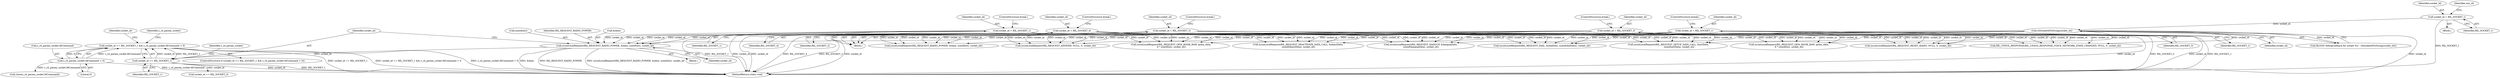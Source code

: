 digraph "0_Android_cd5f15f588a5d27e99ba12f057245bfe507f8c42@API" {
"1000394" [label="(Call,socket_id == RIL_SOCKET_1 && s_ril_param_socket.fdCommand > 0)"];
"1000395" [label="(Call,socket_id == RIL_SOCKET_1)"];
"1000386" [label="(Call,issueLocalRequest(RIL_REQUEST_RADIO_POWER, &data, sizeof(int), socket_id))"];
"1000356" [label="(Call,socket_id = RIL_SOCKET_4)"];
"1000143" [label="(Call,rilSocketIdToString(socket_id))"];
"1000134" [label="(Call,socket_id = RIL_SOCKET_1)"];
"1000346" [label="(Call,socket_id = RIL_SOCKET_2)"];
"1000341" [label="(Call,socket_id = RIL_SOCKET_1)"];
"1000361" [label="(Call,socket_id = RIL_SOCKET_1)"];
"1000351" [label="(Call,socket_id = RIL_SOCKET_3)"];
"1000398" [label="(Call,s_ril_param_socket.fdCommand > 0)"];
"1000394" [label="(Call,socket_id == RIL_SOCKET_1 && s_ril_param_socket.fdCommand > 0)"];
"1000392" [label="(Identifier,socket_id)"];
"1000418" [label="(Identifier,socket_id)"];
"1000397" [label="(Identifier,RIL_SOCKET_1)"];
"1000339" [label="(Block,)"];
"1000387" [label="(Identifier,RIL_REQUEST_RADIO_POWER)"];
"1000400" [label="(Identifier,s_ril_param_socket)"];
"1000347" [label="(Identifier,socket_id)"];
"1000398" [label="(Call,s_ril_param_socket.fdCommand > 0)"];
"1000440" [label="(Call,RIL_UNSOL_RESPONSE(RIL_UNSOL_RESPONSE_VOICE_NETWORK_STATE_CHANGED, NULL, 0, socket_id))"];
"1000346" [label="(Call,socket_id = RIL_SOCKET_2)"];
"1000388" [label="(Call,&data)"];
"1000364" [label="(ControlStructure,break;)"];
"1000361" [label="(Call,socket_id = RIL_SOCKET_1)"];
"1000354" [label="(ControlStructure,break;)"];
"1000417" [label="(Call,socket_id == RIL_SOCKET_2)"];
"1000342" [label="(Identifier,socket_id)"];
"1000404" [label="(Call,close(s_ril_param_socket.fdCommand))"];
"1000370" [label="(Block,)"];
"1000406" [label="(Identifier,s_ril_param_socket)"];
"1000144" [label="(Identifier,socket_id)"];
"1000609" [label="(Call,issueLocalRequest(RIL_REQUEST_ANSWER, NULL, 0, socket_id))"];
"1000141" [label="(Call,RLOGI(\"debugCallback for socket %s\", rilSocketIdToString(socket_id)))"];
"1000143" [label="(Call,rilSocketIdToString(socket_id))"];
"1000564" [label="(Call,issueLocalRequest(RIL_REQUEST_SETUP_DATA_CALL, &actData,\n                              sizeof(actData), socket_id))"];
"1000348" [label="(Identifier,RIL_SOCKET_2)"];
"1000386" [label="(Call,issueLocalRequest(RIL_REQUEST_RADIO_POWER, &data, sizeof(int), socket_id))"];
"1000598" [label="(Call,issueLocalRequest(RIL_REQUEST_DIAL, &dialData, sizeof(dialData), socket_id))"];
"1000536" [label="(Call,issueLocalRequest(RIL_REQUEST_RADIO_POWER, &data, sizeof(int), socket_id))"];
"1000363" [label="(Identifier,RIL_SOCKET_1)"];
"1000353" [label="(Identifier,RIL_SOCKET_3)"];
"1000575" [label="(Call,issueLocalRequest(RIL_REQUEST_DEACTIVATE_DATA_CALL, &deactData,\n sizeof(deactData), socket_id))"];
"1000134" [label="(Call,socket_id = RIL_SOCKET_1)"];
"1000112" [label="(Block,)"];
"1000635" [label="(MethodReturn,static void)"];
"1000135" [label="(Identifier,socket_id)"];
"1000521" [label="(Call,issueLocalRequest(RIL_REQUEST_OEM_HOOK_RAW, qxdm_data,\n 6 * sizeof(int), socket_id))"];
"1000362" [label="(Identifier,socket_id)"];
"1000399" [label="(Call,s_ril_param_socket.fdCommand)"];
"1000390" [label="(Call,sizeof(int))"];
"1000396" [label="(Identifier,socket_id)"];
"1000351" [label="(Call,socket_id = RIL_SOCKET_3)"];
"1000393" [label="(ControlStructure,if (socket_id == RIL_SOCKET_1 && s_ril_param_socket.fdCommand > 0))"];
"1000357" [label="(Identifier,socket_id)"];
"1000352" [label="(Identifier,socket_id)"];
"1000358" [label="(Identifier,RIL_SOCKET_4)"];
"1000136" [label="(Identifier,RIL_SOCKET_1)"];
"1000359" [label="(ControlStructure,break;)"];
"1000139" [label="(Identifier,sim_id)"];
"1000343" [label="(Identifier,RIL_SOCKET_1)"];
"1000344" [label="(ControlStructure,break;)"];
"1000402" [label="(Literal,0)"];
"1000479" [label="(Call,issueLocalRequest(RIL_REQUEST_OEM_HOOK_RAW, qxdm_data,\n 6 * sizeof(int), socket_id))"];
"1000618" [label="(Call,issueLocalRequest(RIL_REQUEST_HANGUP, &hangupData,\n sizeof(hangupData), socket_id))"];
"1000341" [label="(Call,socket_id = RIL_SOCKET_1)"];
"1000356" [label="(Call,socket_id = RIL_SOCKET_4)"];
"1000374" [label="(Call,issueLocalRequest(RIL_REQUEST_RESET_RADIO, NULL, 0, socket_id))"];
"1000395" [label="(Call,socket_id == RIL_SOCKET_1)"];
"1000349" [label="(ControlStructure,break;)"];
"1000394" -> "1000393"  [label="AST: "];
"1000394" -> "1000395"  [label="CFG: "];
"1000394" -> "1000398"  [label="CFG: "];
"1000395" -> "1000394"  [label="AST: "];
"1000398" -> "1000394"  [label="AST: "];
"1000406" -> "1000394"  [label="CFG: "];
"1000418" -> "1000394"  [label="CFG: "];
"1000394" -> "1000635"  [label="DDG: socket_id == RIL_SOCKET_1 && s_ril_param_socket.fdCommand > 0"];
"1000394" -> "1000635"  [label="DDG: s_ril_param_socket.fdCommand > 0"];
"1000394" -> "1000635"  [label="DDG: socket_id == RIL_SOCKET_1"];
"1000395" -> "1000394"  [label="DDG: socket_id"];
"1000395" -> "1000394"  [label="DDG: RIL_SOCKET_1"];
"1000398" -> "1000394"  [label="DDG: s_ril_param_socket.fdCommand"];
"1000398" -> "1000394"  [label="DDG: 0"];
"1000395" -> "1000397"  [label="CFG: "];
"1000396" -> "1000395"  [label="AST: "];
"1000397" -> "1000395"  [label="AST: "];
"1000400" -> "1000395"  [label="CFG: "];
"1000395" -> "1000635"  [label="DDG: socket_id"];
"1000395" -> "1000635"  [label="DDG: RIL_SOCKET_1"];
"1000386" -> "1000395"  [label="DDG: socket_id"];
"1000395" -> "1000417"  [label="DDG: socket_id"];
"1000386" -> "1000370"  [label="AST: "];
"1000386" -> "1000392"  [label="CFG: "];
"1000387" -> "1000386"  [label="AST: "];
"1000388" -> "1000386"  [label="AST: "];
"1000390" -> "1000386"  [label="AST: "];
"1000392" -> "1000386"  [label="AST: "];
"1000396" -> "1000386"  [label="CFG: "];
"1000386" -> "1000635"  [label="DDG: &data"];
"1000386" -> "1000635"  [label="DDG: RIL_REQUEST_RADIO_POWER"];
"1000386" -> "1000635"  [label="DDG: issueLocalRequest(RIL_REQUEST_RADIO_POWER, &data, sizeof(int), socket_id)"];
"1000356" -> "1000386"  [label="DDG: socket_id"];
"1000143" -> "1000386"  [label="DDG: socket_id"];
"1000346" -> "1000386"  [label="DDG: socket_id"];
"1000341" -> "1000386"  [label="DDG: socket_id"];
"1000361" -> "1000386"  [label="DDG: socket_id"];
"1000351" -> "1000386"  [label="DDG: socket_id"];
"1000356" -> "1000339"  [label="AST: "];
"1000356" -> "1000358"  [label="CFG: "];
"1000357" -> "1000356"  [label="AST: "];
"1000358" -> "1000356"  [label="AST: "];
"1000359" -> "1000356"  [label="CFG: "];
"1000356" -> "1000635"  [label="DDG: socket_id"];
"1000356" -> "1000635"  [label="DDG: RIL_SOCKET_4"];
"1000356" -> "1000374"  [label="DDG: socket_id"];
"1000356" -> "1000440"  [label="DDG: socket_id"];
"1000356" -> "1000479"  [label="DDG: socket_id"];
"1000356" -> "1000521"  [label="DDG: socket_id"];
"1000356" -> "1000536"  [label="DDG: socket_id"];
"1000356" -> "1000564"  [label="DDG: socket_id"];
"1000356" -> "1000575"  [label="DDG: socket_id"];
"1000356" -> "1000598"  [label="DDG: socket_id"];
"1000356" -> "1000609"  [label="DDG: socket_id"];
"1000356" -> "1000618"  [label="DDG: socket_id"];
"1000143" -> "1000141"  [label="AST: "];
"1000143" -> "1000144"  [label="CFG: "];
"1000144" -> "1000143"  [label="AST: "];
"1000141" -> "1000143"  [label="CFG: "];
"1000143" -> "1000635"  [label="DDG: socket_id"];
"1000143" -> "1000141"  [label="DDG: socket_id"];
"1000134" -> "1000143"  [label="DDG: socket_id"];
"1000143" -> "1000374"  [label="DDG: socket_id"];
"1000143" -> "1000440"  [label="DDG: socket_id"];
"1000143" -> "1000479"  [label="DDG: socket_id"];
"1000143" -> "1000521"  [label="DDG: socket_id"];
"1000143" -> "1000536"  [label="DDG: socket_id"];
"1000143" -> "1000564"  [label="DDG: socket_id"];
"1000143" -> "1000575"  [label="DDG: socket_id"];
"1000143" -> "1000598"  [label="DDG: socket_id"];
"1000143" -> "1000609"  [label="DDG: socket_id"];
"1000143" -> "1000618"  [label="DDG: socket_id"];
"1000134" -> "1000112"  [label="AST: "];
"1000134" -> "1000136"  [label="CFG: "];
"1000135" -> "1000134"  [label="AST: "];
"1000136" -> "1000134"  [label="AST: "];
"1000139" -> "1000134"  [label="CFG: "];
"1000134" -> "1000635"  [label="DDG: RIL_SOCKET_1"];
"1000346" -> "1000339"  [label="AST: "];
"1000346" -> "1000348"  [label="CFG: "];
"1000347" -> "1000346"  [label="AST: "];
"1000348" -> "1000346"  [label="AST: "];
"1000349" -> "1000346"  [label="CFG: "];
"1000346" -> "1000635"  [label="DDG: RIL_SOCKET_2"];
"1000346" -> "1000635"  [label="DDG: socket_id"];
"1000346" -> "1000374"  [label="DDG: socket_id"];
"1000346" -> "1000440"  [label="DDG: socket_id"];
"1000346" -> "1000479"  [label="DDG: socket_id"];
"1000346" -> "1000521"  [label="DDG: socket_id"];
"1000346" -> "1000536"  [label="DDG: socket_id"];
"1000346" -> "1000564"  [label="DDG: socket_id"];
"1000346" -> "1000575"  [label="DDG: socket_id"];
"1000346" -> "1000598"  [label="DDG: socket_id"];
"1000346" -> "1000609"  [label="DDG: socket_id"];
"1000346" -> "1000618"  [label="DDG: socket_id"];
"1000341" -> "1000339"  [label="AST: "];
"1000341" -> "1000343"  [label="CFG: "];
"1000342" -> "1000341"  [label="AST: "];
"1000343" -> "1000341"  [label="AST: "];
"1000344" -> "1000341"  [label="CFG: "];
"1000341" -> "1000635"  [label="DDG: RIL_SOCKET_1"];
"1000341" -> "1000635"  [label="DDG: socket_id"];
"1000341" -> "1000374"  [label="DDG: socket_id"];
"1000341" -> "1000440"  [label="DDG: socket_id"];
"1000341" -> "1000479"  [label="DDG: socket_id"];
"1000341" -> "1000521"  [label="DDG: socket_id"];
"1000341" -> "1000536"  [label="DDG: socket_id"];
"1000341" -> "1000564"  [label="DDG: socket_id"];
"1000341" -> "1000575"  [label="DDG: socket_id"];
"1000341" -> "1000598"  [label="DDG: socket_id"];
"1000341" -> "1000609"  [label="DDG: socket_id"];
"1000341" -> "1000618"  [label="DDG: socket_id"];
"1000361" -> "1000339"  [label="AST: "];
"1000361" -> "1000363"  [label="CFG: "];
"1000362" -> "1000361"  [label="AST: "];
"1000363" -> "1000361"  [label="AST: "];
"1000364" -> "1000361"  [label="CFG: "];
"1000361" -> "1000635"  [label="DDG: socket_id"];
"1000361" -> "1000635"  [label="DDG: RIL_SOCKET_1"];
"1000361" -> "1000374"  [label="DDG: socket_id"];
"1000361" -> "1000440"  [label="DDG: socket_id"];
"1000361" -> "1000479"  [label="DDG: socket_id"];
"1000361" -> "1000521"  [label="DDG: socket_id"];
"1000361" -> "1000536"  [label="DDG: socket_id"];
"1000361" -> "1000564"  [label="DDG: socket_id"];
"1000361" -> "1000575"  [label="DDG: socket_id"];
"1000361" -> "1000598"  [label="DDG: socket_id"];
"1000361" -> "1000609"  [label="DDG: socket_id"];
"1000361" -> "1000618"  [label="DDG: socket_id"];
"1000351" -> "1000339"  [label="AST: "];
"1000351" -> "1000353"  [label="CFG: "];
"1000352" -> "1000351"  [label="AST: "];
"1000353" -> "1000351"  [label="AST: "];
"1000354" -> "1000351"  [label="CFG: "];
"1000351" -> "1000635"  [label="DDG: RIL_SOCKET_3"];
"1000351" -> "1000635"  [label="DDG: socket_id"];
"1000351" -> "1000374"  [label="DDG: socket_id"];
"1000351" -> "1000440"  [label="DDG: socket_id"];
"1000351" -> "1000479"  [label="DDG: socket_id"];
"1000351" -> "1000521"  [label="DDG: socket_id"];
"1000351" -> "1000536"  [label="DDG: socket_id"];
"1000351" -> "1000564"  [label="DDG: socket_id"];
"1000351" -> "1000575"  [label="DDG: socket_id"];
"1000351" -> "1000598"  [label="DDG: socket_id"];
"1000351" -> "1000609"  [label="DDG: socket_id"];
"1000351" -> "1000618"  [label="DDG: socket_id"];
"1000398" -> "1000402"  [label="CFG: "];
"1000399" -> "1000398"  [label="AST: "];
"1000402" -> "1000398"  [label="AST: "];
"1000398" -> "1000635"  [label="DDG: s_ril_param_socket.fdCommand"];
"1000398" -> "1000404"  [label="DDG: s_ril_param_socket.fdCommand"];
}
